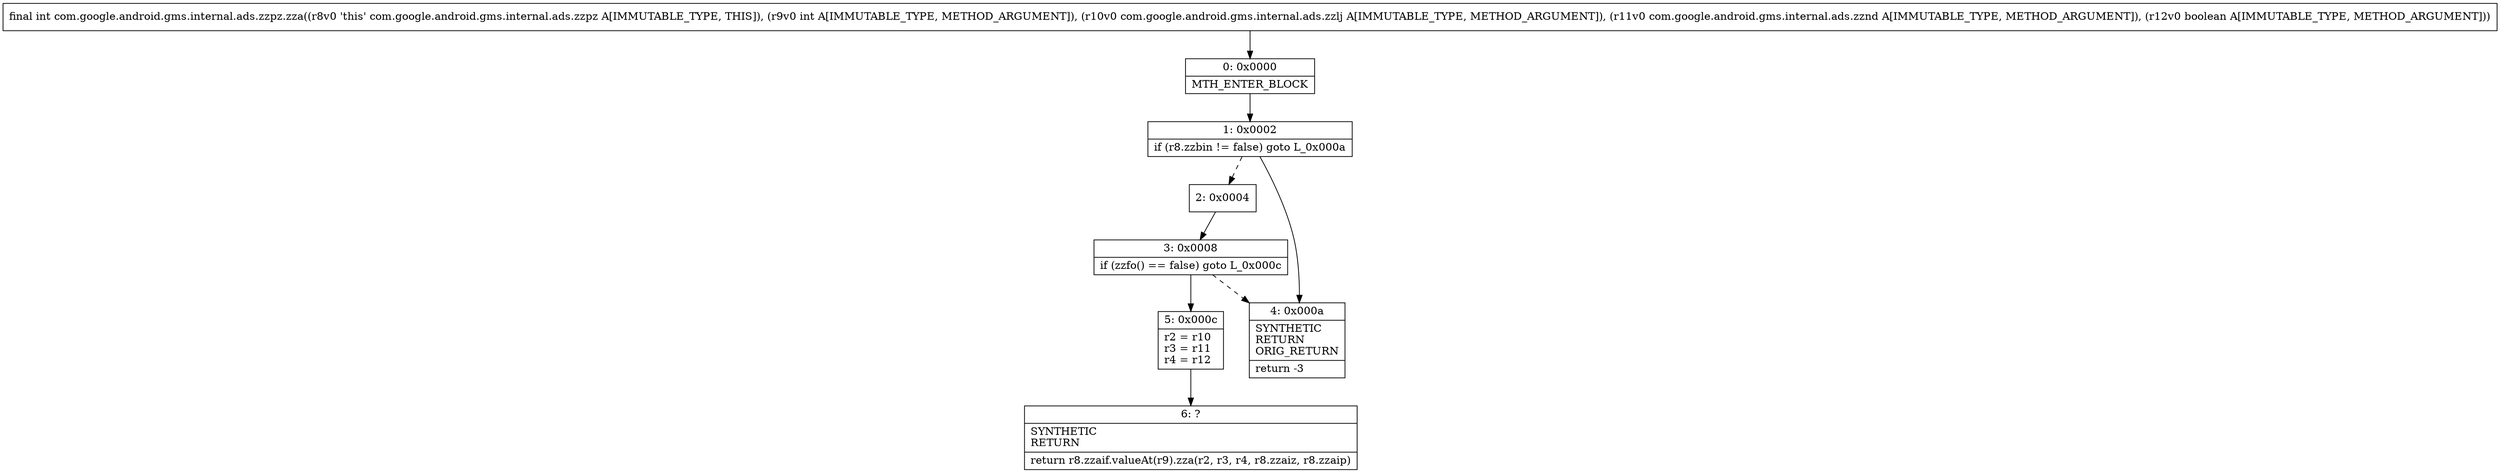digraph "CFG forcom.google.android.gms.internal.ads.zzpz.zza(ILcom\/google\/android\/gms\/internal\/ads\/zzlj;Lcom\/google\/android\/gms\/internal\/ads\/zznd;Z)I" {
Node_0 [shape=record,label="{0\:\ 0x0000|MTH_ENTER_BLOCK\l}"];
Node_1 [shape=record,label="{1\:\ 0x0002|if (r8.zzbin != false) goto L_0x000a\l}"];
Node_2 [shape=record,label="{2\:\ 0x0004}"];
Node_3 [shape=record,label="{3\:\ 0x0008|if (zzfo() == false) goto L_0x000c\l}"];
Node_4 [shape=record,label="{4\:\ 0x000a|SYNTHETIC\lRETURN\lORIG_RETURN\l|return \-3\l}"];
Node_5 [shape=record,label="{5\:\ 0x000c|r2 = r10\lr3 = r11\lr4 = r12\l}"];
Node_6 [shape=record,label="{6\:\ ?|SYNTHETIC\lRETURN\l|return r8.zzaif.valueAt(r9).zza(r2, r3, r4, r8.zzaiz, r8.zzaip)\l}"];
MethodNode[shape=record,label="{final int com.google.android.gms.internal.ads.zzpz.zza((r8v0 'this' com.google.android.gms.internal.ads.zzpz A[IMMUTABLE_TYPE, THIS]), (r9v0 int A[IMMUTABLE_TYPE, METHOD_ARGUMENT]), (r10v0 com.google.android.gms.internal.ads.zzlj A[IMMUTABLE_TYPE, METHOD_ARGUMENT]), (r11v0 com.google.android.gms.internal.ads.zznd A[IMMUTABLE_TYPE, METHOD_ARGUMENT]), (r12v0 boolean A[IMMUTABLE_TYPE, METHOD_ARGUMENT])) }"];
MethodNode -> Node_0;
Node_0 -> Node_1;
Node_1 -> Node_2[style=dashed];
Node_1 -> Node_4;
Node_2 -> Node_3;
Node_3 -> Node_4[style=dashed];
Node_3 -> Node_5;
Node_5 -> Node_6;
}

